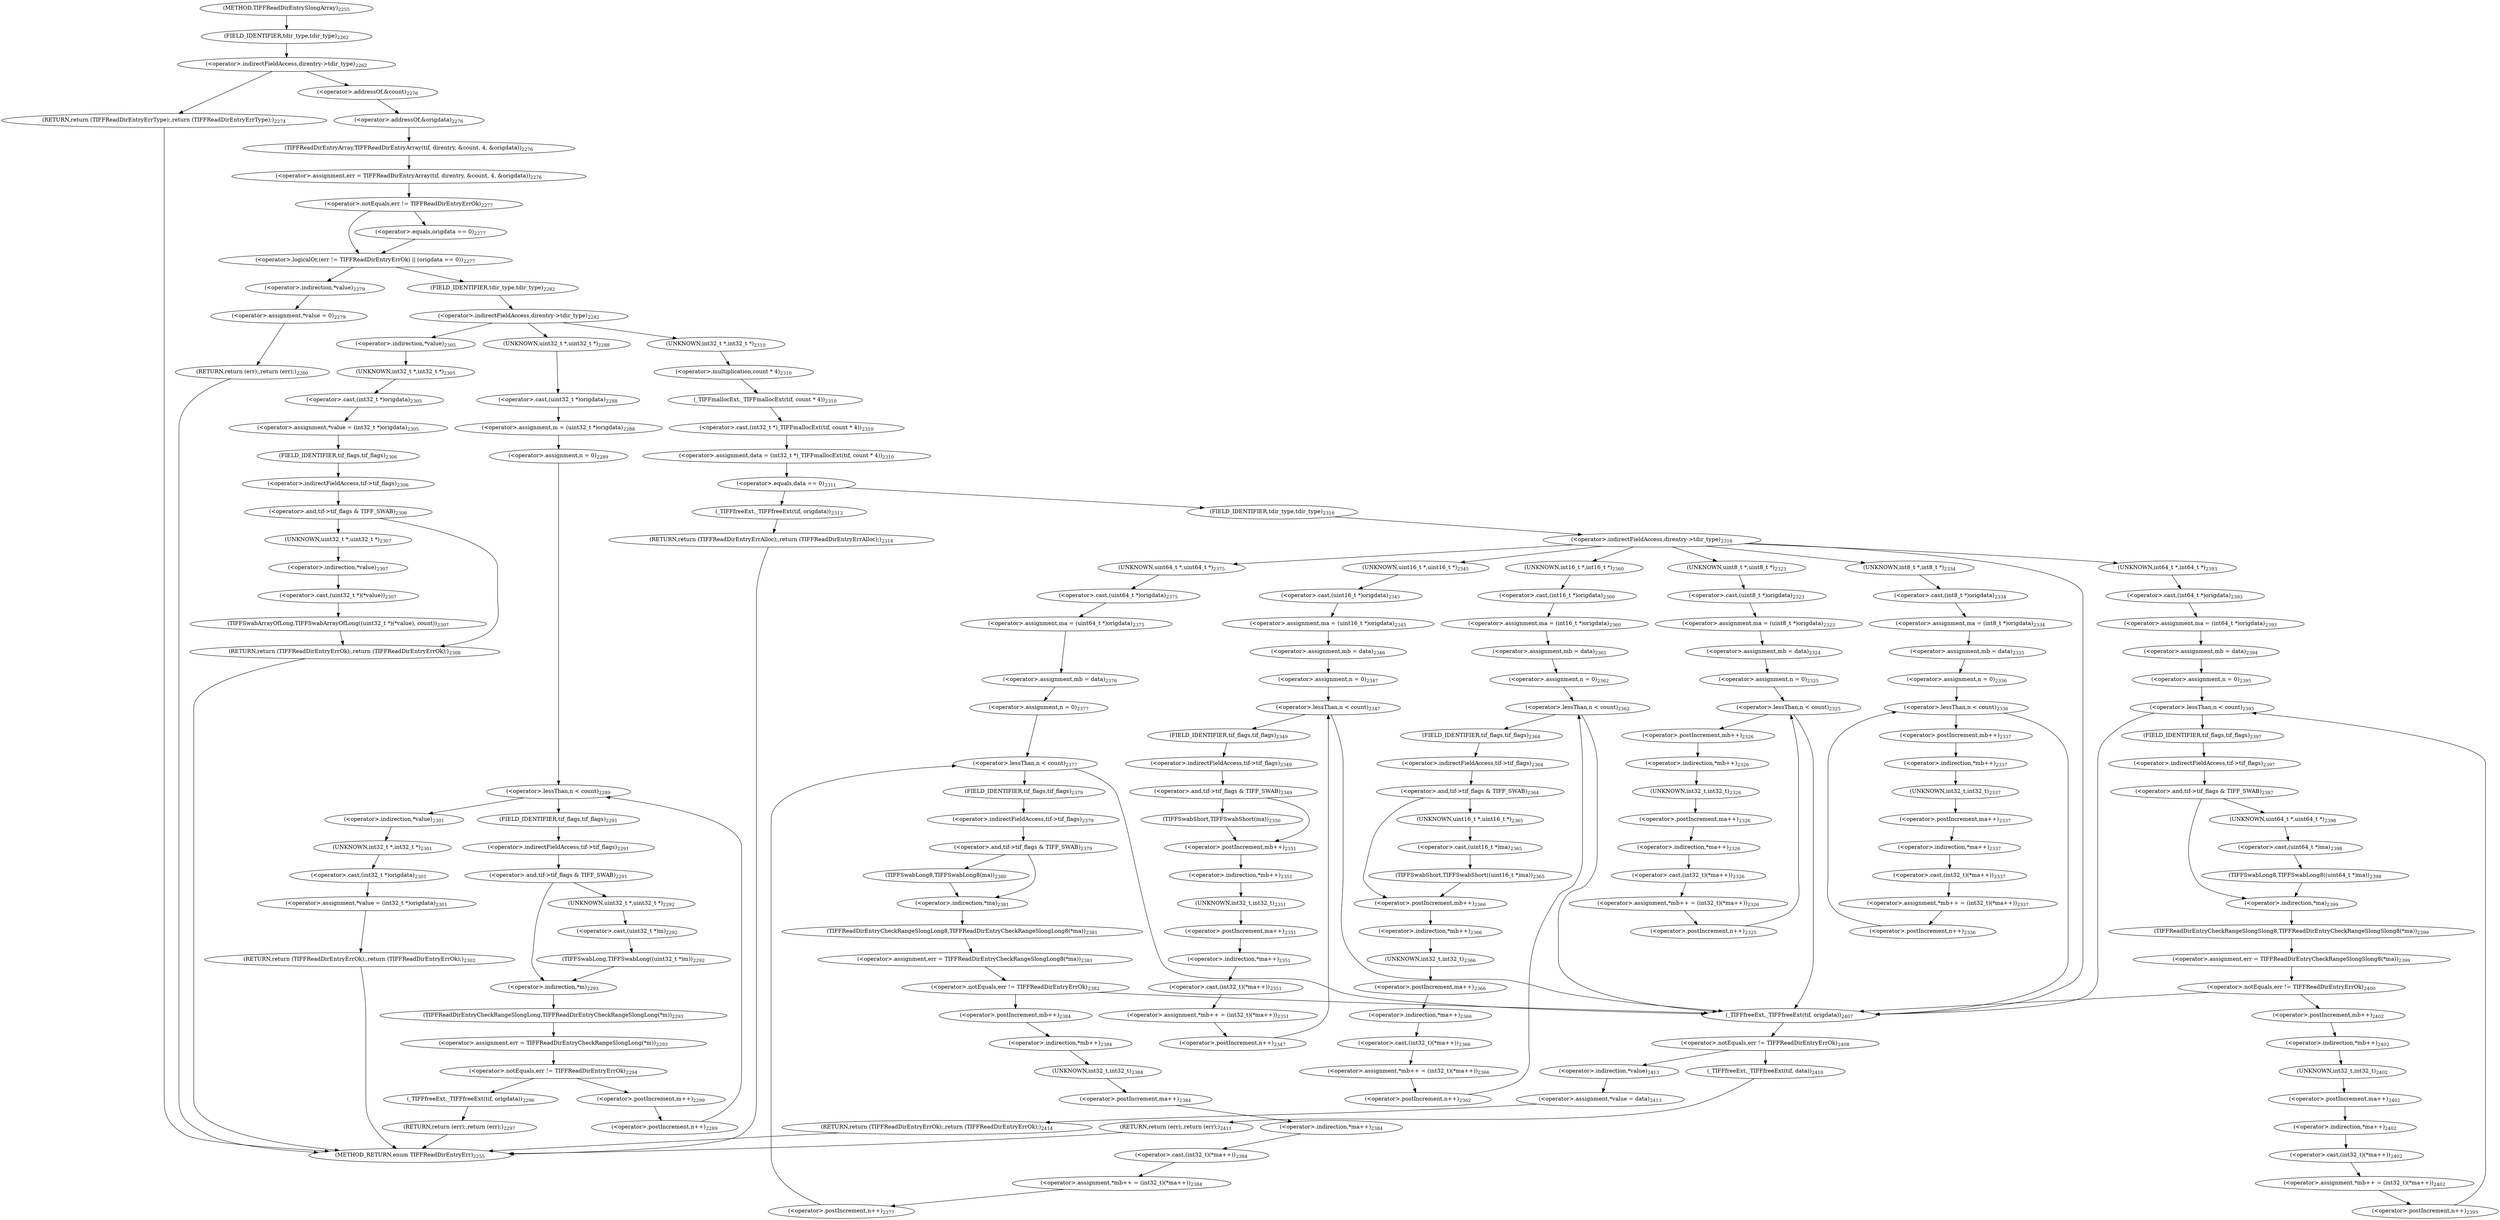 digraph "TIFFReadDirEntrySlongArray" {  
"83654" [label = <(&lt;operator&gt;.assignment,err = TIFFReadDirEntryArray(tif, direntry, &amp;count, 4, &amp;origdata))<SUB>2276</SUB>> ]
"83764" [label = <(&lt;operator&gt;.assignment,data = (int32_t *)_TIFFmallocExt(tif, count * 4))<SUB>2310</SUB>> ]
"84058" [label = <(_TIFFfreeExt,_TIFFfreeExt(tif, origdata))<SUB>2407</SUB>> ]
"84071" [label = <(&lt;operator&gt;.assignment,*value = data)<SUB>2413</SUB>> ]
"84075" [label = <(RETURN,return (TIFFReadDirEntryErrOk);,return (TIFFReadDirEntryErrOk);)<SUB>2414</SUB>> ]
"83630" [label = <(&lt;operator&gt;.indirectFieldAccess,direntry-&gt;tdir_type)<SUB>2262</SUB>> ]
"83656" [label = <(TIFFReadDirEntryArray,TIFFReadDirEntryArray(tif, direntry, &amp;count, 4, &amp;origdata))<SUB>2276</SUB>> ]
"83665" [label = <(&lt;operator&gt;.logicalOr,(err != TIFFReadDirEntryErrOk) || (origdata == 0))<SUB>2277</SUB>> ]
"83680" [label = <(&lt;operator&gt;.indirectFieldAccess,direntry-&gt;tdir_type)<SUB>2282</SUB>> ]
"83766" [label = <(&lt;operator&gt;.cast,(int32_t *)_TIFFmallocExt(tif, count * 4))<SUB>2310</SUB>> ]
"83774" [label = <(&lt;operator&gt;.equals,data == 0)<SUB>2311</SUB>> ]
"83784" [label = <(&lt;operator&gt;.indirectFieldAccess,direntry-&gt;tdir_type)<SUB>2316</SUB>> ]
"84062" [label = <(&lt;operator&gt;.notEquals,err != TIFFReadDirEntryErrOk)<SUB>2408</SUB>> ]
"84072" [label = <(&lt;operator&gt;.indirection,*value)<SUB>2413</SUB>> ]
"83632" [label = <(FIELD_IDENTIFIER,tdir_type,tdir_type)<SUB>2262</SUB>> ]
"83652" [label = <(RETURN,return (TIFFReadDirEntryErrType);,return (TIFFReadDirEntryErrType);)<SUB>2274</SUB>> ]
"83659" [label = <(&lt;operator&gt;.addressOf,&amp;count)<SUB>2276</SUB>> ]
"83662" [label = <(&lt;operator&gt;.addressOf,&amp;origdata)<SUB>2276</SUB>> ]
"83666" [label = <(&lt;operator&gt;.notEquals,err != TIFFReadDirEntryErrOk)<SUB>2277</SUB>> ]
"83669" [label = <(&lt;operator&gt;.equals,origdata == 0)<SUB>2277</SUB>> ]
"83673" [label = <(&lt;operator&gt;.assignment,*value = 0)<SUB>2279</SUB>> ]
"83677" [label = <(RETURN,return (err);,return (err);)<SUB>2280</SUB>> ]
"83682" [label = <(FIELD_IDENTIFIER,tdir_type,tdir_type)<SUB>2282</SUB>> ]
"83743" [label = <(&lt;operator&gt;.assignment,*value = (int32_t *)origdata)<SUB>2305</SUB>> ]
"83762" [label = <(RETURN,return (TIFFReadDirEntryErrOk);,return (TIFFReadDirEntryErrOk);)<SUB>2308</SUB>> ]
"83767" [label = <(UNKNOWN,int32_t *,int32_t *)<SUB>2310</SUB>> ]
"83768" [label = <(_TIFFmallocExt,_TIFFmallocExt(tif, count * 4))<SUB>2310</SUB>> ]
"83778" [label = <(_TIFFfreeExt,_TIFFfreeExt(tif, origdata))<SUB>2313</SUB>> ]
"83781" [label = <(RETURN,return (TIFFReadDirEntryErrAlloc);,return (TIFFReadDirEntryErrAlloc);)<SUB>2314</SUB>> ]
"83786" [label = <(FIELD_IDENTIFIER,tdir_type,tdir_type)<SUB>2316</SUB>> ]
"84066" [label = <(_TIFFfreeExt,_TIFFfreeExt(tif, data))<SUB>2410</SUB>> ]
"84069" [label = <(RETURN,return (err);,return (err);)<SUB>2411</SUB>> ]
"83674" [label = <(&lt;operator&gt;.indirection,*value)<SUB>2279</SUB>> ]
"83689" [label = <(&lt;operator&gt;.assignment,m = (uint32_t *)origdata)<SUB>2288</SUB>> ]
"83733" [label = <(&lt;operator&gt;.assignment,*value = (int32_t *)origdata)<SUB>2301</SUB>> ]
"83739" [label = <(RETURN,return (TIFFReadDirEntryErrOk);,return (TIFFReadDirEntryErrOk);)<SUB>2302</SUB>> ]
"83744" [label = <(&lt;operator&gt;.indirection,*value)<SUB>2305</SUB>> ]
"83746" [label = <(&lt;operator&gt;.cast,(int32_t *)origdata)<SUB>2305</SUB>> ]
"83750" [label = <(&lt;operator&gt;.and,tif-&gt;tif_flags &amp; TIFF_SWAB)<SUB>2306</SUB>> ]
"83770" [label = <(&lt;operator&gt;.multiplication,count * 4)<SUB>2310</SUB>> ]
"83794" [label = <(&lt;operator&gt;.assignment,ma = (uint8_t *)origdata)<SUB>2323</SUB>> ]
"83799" [label = <(&lt;operator&gt;.assignment,mb = data)<SUB>2324</SUB>> ]
"83828" [label = <(&lt;operator&gt;.assignment,ma = (int8_t *)origdata)<SUB>2334</SUB>> ]
"83833" [label = <(&lt;operator&gt;.assignment,mb = data)<SUB>2335</SUB>> ]
"83862" [label = <(&lt;operator&gt;.assignment,ma = (uint16_t *)origdata)<SUB>2345</SUB>> ]
"83867" [label = <(&lt;operator&gt;.assignment,mb = data)<SUB>2346</SUB>> ]
"83906" [label = <(&lt;operator&gt;.assignment,ma = (int16_t *)origdata)<SUB>2360</SUB>> ]
"83911" [label = <(&lt;operator&gt;.assignment,mb = data)<SUB>2361</SUB>> ]
"83952" [label = <(&lt;operator&gt;.assignment,ma = (uint64_t *)origdata)<SUB>2375</SUB>> ]
"83957" [label = <(&lt;operator&gt;.assignment,mb = data)<SUB>2376</SUB>> ]
"84007" [label = <(&lt;operator&gt;.assignment,ma = (int64_t *)origdata)<SUB>2393</SUB>> ]
"84012" [label = <(&lt;operator&gt;.assignment,mb = data)<SUB>2394</SUB>> ]
"83691" [label = <(&lt;operator&gt;.cast,(uint32_t *)origdata)<SUB>2288</SUB>> ]
"83699" [label = <(&lt;operator&gt;.lessThan,n &lt; count)<SUB>2289</SUB>> ]
"83702" [label = <(&lt;operator&gt;.postIncrement,n++)<SUB>2289</SUB>> ]
"83734" [label = <(&lt;operator&gt;.indirection,*value)<SUB>2301</SUB>> ]
"83736" [label = <(&lt;operator&gt;.cast,(int32_t *)origdata)<SUB>2301</SUB>> ]
"83747" [label = <(UNKNOWN,int32_t *,int32_t *)<SUB>2305</SUB>> ]
"83751" [label = <(&lt;operator&gt;.indirectFieldAccess,tif-&gt;tif_flags)<SUB>2306</SUB>> ]
"83756" [label = <(TIFFSwabArrayOfLong,TIFFSwabArrayOfLong((uint32_t *)(*value), count))<SUB>2307</SUB>> ]
"83796" [label = <(&lt;operator&gt;.cast,(uint8_t *)origdata)<SUB>2323</SUB>> ]
"83807" [label = <(&lt;operator&gt;.lessThan,n &lt; count)<SUB>2325</SUB>> ]
"83810" [label = <(&lt;operator&gt;.postIncrement,n++)<SUB>2325</SUB>> ]
"83812" [label = <(&lt;operator&gt;.assignment,*mb++ = (int32_t)(*ma++))<SUB>2326</SUB>> ]
"83830" [label = <(&lt;operator&gt;.cast,(int8_t *)origdata)<SUB>2334</SUB>> ]
"83841" [label = <(&lt;operator&gt;.lessThan,n &lt; count)<SUB>2336</SUB>> ]
"83844" [label = <(&lt;operator&gt;.postIncrement,n++)<SUB>2336</SUB>> ]
"83846" [label = <(&lt;operator&gt;.assignment,*mb++ = (int32_t)(*ma++))<SUB>2337</SUB>> ]
"83864" [label = <(&lt;operator&gt;.cast,(uint16_t *)origdata)<SUB>2345</SUB>> ]
"83875" [label = <(&lt;operator&gt;.lessThan,n &lt; count)<SUB>2347</SUB>> ]
"83878" [label = <(&lt;operator&gt;.postIncrement,n++)<SUB>2347</SUB>> ]
"83908" [label = <(&lt;operator&gt;.cast,(int16_t *)origdata)<SUB>2360</SUB>> ]
"83919" [label = <(&lt;operator&gt;.lessThan,n &lt; count)<SUB>2362</SUB>> ]
"83922" [label = <(&lt;operator&gt;.postIncrement,n++)<SUB>2362</SUB>> ]
"83954" [label = <(&lt;operator&gt;.cast,(uint64_t *)origdata)<SUB>2375</SUB>> ]
"83965" [label = <(&lt;operator&gt;.lessThan,n &lt; count)<SUB>2377</SUB>> ]
"83968" [label = <(&lt;operator&gt;.postIncrement,n++)<SUB>2377</SUB>> ]
"84009" [label = <(&lt;operator&gt;.cast,(int64_t *)origdata)<SUB>2393</SUB>> ]
"84020" [label = <(&lt;operator&gt;.lessThan,n &lt; count)<SUB>2395</SUB>> ]
"84023" [label = <(&lt;operator&gt;.postIncrement,n++)<SUB>2395</SUB>> ]
"83692" [label = <(UNKNOWN,uint32_t *,uint32_t *)<SUB>2288</SUB>> ]
"83696" [label = <(&lt;operator&gt;.assignment,n = 0)<SUB>2289</SUB>> ]
"83716" [label = <(&lt;operator&gt;.assignment,err = TIFFReadDirEntryCheckRangeSlongLong(*m))<SUB>2293</SUB>> ]
"83731" [label = <(&lt;operator&gt;.postIncrement,m++)<SUB>2299</SUB>> ]
"83737" [label = <(UNKNOWN,int32_t *,int32_t *)<SUB>2301</SUB>> ]
"83753" [label = <(FIELD_IDENTIFIER,tif_flags,tif_flags)<SUB>2306</SUB>> ]
"83757" [label = <(&lt;operator&gt;.cast,(uint32_t *)(*value))<SUB>2307</SUB>> ]
"83797" [label = <(UNKNOWN,uint8_t *,uint8_t *)<SUB>2323</SUB>> ]
"83804" [label = <(&lt;operator&gt;.assignment,n = 0)<SUB>2325</SUB>> ]
"83813" [label = <(&lt;operator&gt;.indirection,*mb++)<SUB>2326</SUB>> ]
"83816" [label = <(&lt;operator&gt;.cast,(int32_t)(*ma++))<SUB>2326</SUB>> ]
"83831" [label = <(UNKNOWN,int8_t *,int8_t *)<SUB>2334</SUB>> ]
"83838" [label = <(&lt;operator&gt;.assignment,n = 0)<SUB>2336</SUB>> ]
"83847" [label = <(&lt;operator&gt;.indirection,*mb++)<SUB>2337</SUB>> ]
"83850" [label = <(&lt;operator&gt;.cast,(int32_t)(*ma++))<SUB>2337</SUB>> ]
"83865" [label = <(UNKNOWN,uint16_t *,uint16_t *)<SUB>2345</SUB>> ]
"83872" [label = <(&lt;operator&gt;.assignment,n = 0)<SUB>2347</SUB>> ]
"83890" [label = <(&lt;operator&gt;.assignment,*mb++ = (int32_t)(*ma++))<SUB>2351</SUB>> ]
"83909" [label = <(UNKNOWN,int16_t *,int16_t *)<SUB>2360</SUB>> ]
"83916" [label = <(&lt;operator&gt;.assignment,n = 0)<SUB>2362</SUB>> ]
"83936" [label = <(&lt;operator&gt;.assignment,*mb++ = (int32_t)(*ma++))<SUB>2366</SUB>> ]
"83955" [label = <(UNKNOWN,uint64_t *,uint64_t *)<SUB>2375</SUB>> ]
"83962" [label = <(&lt;operator&gt;.assignment,n = 0)<SUB>2377</SUB>> ]
"83980" [label = <(&lt;operator&gt;.assignment,err = TIFFReadDirEntryCheckRangeSlongLong8(*ma))<SUB>2381</SUB>> ]
"83991" [label = <(&lt;operator&gt;.assignment,*mb++ = (int32_t)(*ma++))<SUB>2384</SUB>> ]
"84010" [label = <(UNKNOWN,int64_t *,int64_t *)<SUB>2393</SUB>> ]
"84017" [label = <(&lt;operator&gt;.assignment,n = 0)<SUB>2395</SUB>> ]
"84037" [label = <(&lt;operator&gt;.assignment,err = TIFFReadDirEntryCheckRangeSlongSlong8(*ma))<SUB>2399</SUB>> ]
"84048" [label = <(&lt;operator&gt;.assignment,*mb++ = (int32_t)(*ma++))<SUB>2402</SUB>> ]
"83706" [label = <(&lt;operator&gt;.and,tif-&gt;tif_flags &amp; TIFF_SWAB)<SUB>2291</SUB>> ]
"83718" [label = <(TIFFReadDirEntryCheckRangeSlongLong,TIFFReadDirEntryCheckRangeSlongLong(*m))<SUB>2293</SUB>> ]
"83722" [label = <(&lt;operator&gt;.notEquals,err != TIFFReadDirEntryErrOk)<SUB>2294</SUB>> ]
"83758" [label = <(UNKNOWN,uint32_t *,uint32_t *)<SUB>2307</SUB>> ]
"83759" [label = <(&lt;operator&gt;.indirection,*value)<SUB>2307</SUB>> ]
"83814" [label = <(&lt;operator&gt;.postIncrement,mb++)<SUB>2326</SUB>> ]
"83817" [label = <(UNKNOWN,int32_t,int32_t)<SUB>2326</SUB>> ]
"83818" [label = <(&lt;operator&gt;.indirection,*ma++)<SUB>2326</SUB>> ]
"83848" [label = <(&lt;operator&gt;.postIncrement,mb++)<SUB>2337</SUB>> ]
"83851" [label = <(UNKNOWN,int32_t,int32_t)<SUB>2337</SUB>> ]
"83852" [label = <(&lt;operator&gt;.indirection,*ma++)<SUB>2337</SUB>> ]
"83882" [label = <(&lt;operator&gt;.and,tif-&gt;tif_flags &amp; TIFF_SWAB)<SUB>2349</SUB>> ]
"83891" [label = <(&lt;operator&gt;.indirection,*mb++)<SUB>2351</SUB>> ]
"83894" [label = <(&lt;operator&gt;.cast,(int32_t)(*ma++))<SUB>2351</SUB>> ]
"83926" [label = <(&lt;operator&gt;.and,tif-&gt;tif_flags &amp; TIFF_SWAB)<SUB>2364</SUB>> ]
"83937" [label = <(&lt;operator&gt;.indirection,*mb++)<SUB>2366</SUB>> ]
"83940" [label = <(&lt;operator&gt;.cast,(int32_t)(*ma++))<SUB>2366</SUB>> ]
"83972" [label = <(&lt;operator&gt;.and,tif-&gt;tif_flags &amp; TIFF_SWAB)<SUB>2379</SUB>> ]
"83982" [label = <(TIFFReadDirEntryCheckRangeSlongLong8,TIFFReadDirEntryCheckRangeSlongLong8(*ma))<SUB>2381</SUB>> ]
"83986" [label = <(&lt;operator&gt;.notEquals,err != TIFFReadDirEntryErrOk)<SUB>2382</SUB>> ]
"83992" [label = <(&lt;operator&gt;.indirection,*mb++)<SUB>2384</SUB>> ]
"83995" [label = <(&lt;operator&gt;.cast,(int32_t)(*ma++))<SUB>2384</SUB>> ]
"84027" [label = <(&lt;operator&gt;.and,tif-&gt;tif_flags &amp; TIFF_SWAB)<SUB>2397</SUB>> ]
"84039" [label = <(TIFFReadDirEntryCheckRangeSlongSlong8,TIFFReadDirEntryCheckRangeSlongSlong8(*ma))<SUB>2399</SUB>> ]
"84043" [label = <(&lt;operator&gt;.notEquals,err != TIFFReadDirEntryErrOk)<SUB>2400</SUB>> ]
"84049" [label = <(&lt;operator&gt;.indirection,*mb++)<SUB>2402</SUB>> ]
"84052" [label = <(&lt;operator&gt;.cast,(int32_t)(*ma++))<SUB>2402</SUB>> ]
"83707" [label = <(&lt;operator&gt;.indirectFieldAccess,tif-&gt;tif_flags)<SUB>2291</SUB>> ]
"83712" [label = <(TIFFSwabLong,TIFFSwabLong((uint32_t *)m))<SUB>2292</SUB>> ]
"83719" [label = <(&lt;operator&gt;.indirection,*m)<SUB>2293</SUB>> ]
"83726" [label = <(_TIFFfreeExt,_TIFFfreeExt(tif, origdata))<SUB>2296</SUB>> ]
"83729" [label = <(RETURN,return (err);,return (err);)<SUB>2297</SUB>> ]
"83819" [label = <(&lt;operator&gt;.postIncrement,ma++)<SUB>2326</SUB>> ]
"83853" [label = <(&lt;operator&gt;.postIncrement,ma++)<SUB>2337</SUB>> ]
"83883" [label = <(&lt;operator&gt;.indirectFieldAccess,tif-&gt;tif_flags)<SUB>2349</SUB>> ]
"83888" [label = <(TIFFSwabShort,TIFFSwabShort(ma))<SUB>2350</SUB>> ]
"83892" [label = <(&lt;operator&gt;.postIncrement,mb++)<SUB>2351</SUB>> ]
"83895" [label = <(UNKNOWN,int32_t,int32_t)<SUB>2351</SUB>> ]
"83896" [label = <(&lt;operator&gt;.indirection,*ma++)<SUB>2351</SUB>> ]
"83927" [label = <(&lt;operator&gt;.indirectFieldAccess,tif-&gt;tif_flags)<SUB>2364</SUB>> ]
"83932" [label = <(TIFFSwabShort,TIFFSwabShort((uint16_t *)ma))<SUB>2365</SUB>> ]
"83938" [label = <(&lt;operator&gt;.postIncrement,mb++)<SUB>2366</SUB>> ]
"83941" [label = <(UNKNOWN,int32_t,int32_t)<SUB>2366</SUB>> ]
"83942" [label = <(&lt;operator&gt;.indirection,*ma++)<SUB>2366</SUB>> ]
"83973" [label = <(&lt;operator&gt;.indirectFieldAccess,tif-&gt;tif_flags)<SUB>2379</SUB>> ]
"83978" [label = <(TIFFSwabLong8,TIFFSwabLong8(ma))<SUB>2380</SUB>> ]
"83983" [label = <(&lt;operator&gt;.indirection,*ma)<SUB>2381</SUB>> ]
"83993" [label = <(&lt;operator&gt;.postIncrement,mb++)<SUB>2384</SUB>> ]
"83996" [label = <(UNKNOWN,int32_t,int32_t)<SUB>2384</SUB>> ]
"83997" [label = <(&lt;operator&gt;.indirection,*ma++)<SUB>2384</SUB>> ]
"84028" [label = <(&lt;operator&gt;.indirectFieldAccess,tif-&gt;tif_flags)<SUB>2397</SUB>> ]
"84033" [label = <(TIFFSwabLong8,TIFFSwabLong8((uint64_t *)ma))<SUB>2398</SUB>> ]
"84040" [label = <(&lt;operator&gt;.indirection,*ma)<SUB>2399</SUB>> ]
"84050" [label = <(&lt;operator&gt;.postIncrement,mb++)<SUB>2402</SUB>> ]
"84053" [label = <(UNKNOWN,int32_t,int32_t)<SUB>2402</SUB>> ]
"84054" [label = <(&lt;operator&gt;.indirection,*ma++)<SUB>2402</SUB>> ]
"83709" [label = <(FIELD_IDENTIFIER,tif_flags,tif_flags)<SUB>2291</SUB>> ]
"83713" [label = <(&lt;operator&gt;.cast,(uint32_t *)m)<SUB>2292</SUB>> ]
"83885" [label = <(FIELD_IDENTIFIER,tif_flags,tif_flags)<SUB>2349</SUB>> ]
"83897" [label = <(&lt;operator&gt;.postIncrement,ma++)<SUB>2351</SUB>> ]
"83929" [label = <(FIELD_IDENTIFIER,tif_flags,tif_flags)<SUB>2364</SUB>> ]
"83933" [label = <(&lt;operator&gt;.cast,(uint16_t *)ma)<SUB>2365</SUB>> ]
"83943" [label = <(&lt;operator&gt;.postIncrement,ma++)<SUB>2366</SUB>> ]
"83975" [label = <(FIELD_IDENTIFIER,tif_flags,tif_flags)<SUB>2379</SUB>> ]
"83998" [label = <(&lt;operator&gt;.postIncrement,ma++)<SUB>2384</SUB>> ]
"84030" [label = <(FIELD_IDENTIFIER,tif_flags,tif_flags)<SUB>2397</SUB>> ]
"84034" [label = <(&lt;operator&gt;.cast,(uint64_t *)ma)<SUB>2398</SUB>> ]
"84055" [label = <(&lt;operator&gt;.postIncrement,ma++)<SUB>2402</SUB>> ]
"83714" [label = <(UNKNOWN,uint32_t *,uint32_t *)<SUB>2292</SUB>> ]
"83934" [label = <(UNKNOWN,uint16_t *,uint16_t *)<SUB>2365</SUB>> ]
"84035" [label = <(UNKNOWN,uint64_t *,uint64_t *)<SUB>2398</SUB>> ]
"83620" [label = <(METHOD,TIFFReadDirEntrySlongArray)<SUB>2255</SUB>> ]
"84077" [label = <(METHOD_RETURN,enum TIFFReadDirEntryErr)<SUB>2255</SUB>> ]
  "83654" -> "83666" 
  "83764" -> "83774" 
  "84058" -> "84062" 
  "84071" -> "84075" 
  "84075" -> "84077" 
  "83630" -> "83659" 
  "83630" -> "83652" 
  "83656" -> "83654" 
  "83665" -> "83674" 
  "83665" -> "83682" 
  "83680" -> "83692" 
  "83680" -> "83744" 
  "83680" -> "83767" 
  "83766" -> "83764" 
  "83774" -> "83778" 
  "83774" -> "83786" 
  "83784" -> "83797" 
  "83784" -> "83831" 
  "83784" -> "83865" 
  "83784" -> "83909" 
  "83784" -> "83955" 
  "83784" -> "84010" 
  "83784" -> "84058" 
  "84062" -> "84066" 
  "84062" -> "84072" 
  "84072" -> "84071" 
  "83632" -> "83630" 
  "83652" -> "84077" 
  "83659" -> "83662" 
  "83662" -> "83656" 
  "83666" -> "83665" 
  "83666" -> "83669" 
  "83669" -> "83665" 
  "83673" -> "83677" 
  "83677" -> "84077" 
  "83682" -> "83680" 
  "83743" -> "83753" 
  "83762" -> "84077" 
  "83767" -> "83770" 
  "83768" -> "83766" 
  "83778" -> "83781" 
  "83781" -> "84077" 
  "83786" -> "83784" 
  "84066" -> "84069" 
  "84069" -> "84077" 
  "83674" -> "83673" 
  "83689" -> "83696" 
  "83733" -> "83739" 
  "83739" -> "84077" 
  "83744" -> "83747" 
  "83746" -> "83743" 
  "83750" -> "83758" 
  "83750" -> "83762" 
  "83770" -> "83768" 
  "83794" -> "83799" 
  "83799" -> "83804" 
  "83828" -> "83833" 
  "83833" -> "83838" 
  "83862" -> "83867" 
  "83867" -> "83872" 
  "83906" -> "83911" 
  "83911" -> "83916" 
  "83952" -> "83957" 
  "83957" -> "83962" 
  "84007" -> "84012" 
  "84012" -> "84017" 
  "83691" -> "83689" 
  "83699" -> "83709" 
  "83699" -> "83734" 
  "83702" -> "83699" 
  "83734" -> "83737" 
  "83736" -> "83733" 
  "83747" -> "83746" 
  "83751" -> "83750" 
  "83756" -> "83762" 
  "83796" -> "83794" 
  "83807" -> "83814" 
  "83807" -> "84058" 
  "83810" -> "83807" 
  "83812" -> "83810" 
  "83830" -> "83828" 
  "83841" -> "83848" 
  "83841" -> "84058" 
  "83844" -> "83841" 
  "83846" -> "83844" 
  "83864" -> "83862" 
  "83875" -> "83885" 
  "83875" -> "84058" 
  "83878" -> "83875" 
  "83908" -> "83906" 
  "83919" -> "83929" 
  "83919" -> "84058" 
  "83922" -> "83919" 
  "83954" -> "83952" 
  "83965" -> "83975" 
  "83965" -> "84058" 
  "83968" -> "83965" 
  "84009" -> "84007" 
  "84020" -> "84030" 
  "84020" -> "84058" 
  "84023" -> "84020" 
  "83692" -> "83691" 
  "83696" -> "83699" 
  "83716" -> "83722" 
  "83731" -> "83702" 
  "83737" -> "83736" 
  "83753" -> "83751" 
  "83757" -> "83756" 
  "83797" -> "83796" 
  "83804" -> "83807" 
  "83813" -> "83817" 
  "83816" -> "83812" 
  "83831" -> "83830" 
  "83838" -> "83841" 
  "83847" -> "83851" 
  "83850" -> "83846" 
  "83865" -> "83864" 
  "83872" -> "83875" 
  "83890" -> "83878" 
  "83909" -> "83908" 
  "83916" -> "83919" 
  "83936" -> "83922" 
  "83955" -> "83954" 
  "83962" -> "83965" 
  "83980" -> "83986" 
  "83991" -> "83968" 
  "84010" -> "84009" 
  "84017" -> "84020" 
  "84037" -> "84043" 
  "84048" -> "84023" 
  "83706" -> "83714" 
  "83706" -> "83719" 
  "83718" -> "83716" 
  "83722" -> "83726" 
  "83722" -> "83731" 
  "83758" -> "83759" 
  "83759" -> "83757" 
  "83814" -> "83813" 
  "83817" -> "83819" 
  "83818" -> "83816" 
  "83848" -> "83847" 
  "83851" -> "83853" 
  "83852" -> "83850" 
  "83882" -> "83888" 
  "83882" -> "83892" 
  "83891" -> "83895" 
  "83894" -> "83890" 
  "83926" -> "83934" 
  "83926" -> "83938" 
  "83937" -> "83941" 
  "83940" -> "83936" 
  "83972" -> "83978" 
  "83972" -> "83983" 
  "83982" -> "83980" 
  "83986" -> "84058" 
  "83986" -> "83993" 
  "83992" -> "83996" 
  "83995" -> "83991" 
  "84027" -> "84035" 
  "84027" -> "84040" 
  "84039" -> "84037" 
  "84043" -> "84058" 
  "84043" -> "84050" 
  "84049" -> "84053" 
  "84052" -> "84048" 
  "83707" -> "83706" 
  "83712" -> "83719" 
  "83719" -> "83718" 
  "83726" -> "83729" 
  "83729" -> "84077" 
  "83819" -> "83818" 
  "83853" -> "83852" 
  "83883" -> "83882" 
  "83888" -> "83892" 
  "83892" -> "83891" 
  "83895" -> "83897" 
  "83896" -> "83894" 
  "83927" -> "83926" 
  "83932" -> "83938" 
  "83938" -> "83937" 
  "83941" -> "83943" 
  "83942" -> "83940" 
  "83973" -> "83972" 
  "83978" -> "83983" 
  "83983" -> "83982" 
  "83993" -> "83992" 
  "83996" -> "83998" 
  "83997" -> "83995" 
  "84028" -> "84027" 
  "84033" -> "84040" 
  "84040" -> "84039" 
  "84050" -> "84049" 
  "84053" -> "84055" 
  "84054" -> "84052" 
  "83709" -> "83707" 
  "83713" -> "83712" 
  "83885" -> "83883" 
  "83897" -> "83896" 
  "83929" -> "83927" 
  "83933" -> "83932" 
  "83943" -> "83942" 
  "83975" -> "83973" 
  "83998" -> "83997" 
  "84030" -> "84028" 
  "84034" -> "84033" 
  "84055" -> "84054" 
  "83714" -> "83713" 
  "83934" -> "83933" 
  "84035" -> "84034" 
  "83620" -> "83632" 
}

